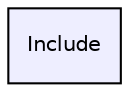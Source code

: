 digraph "Include" {
  compound=true
  node [ fontsize="10", fontname="Helvetica"];
  edge [ labelfontsize="10", labelfontname="Helvetica"];
  dir_856524284ebe840938865dc061f982fb [shape=box, label="Include", style="filled", fillcolor="#eeeeff", pencolor="black", URL="dir_856524284ebe840938865dc061f982fb.html"];
}
